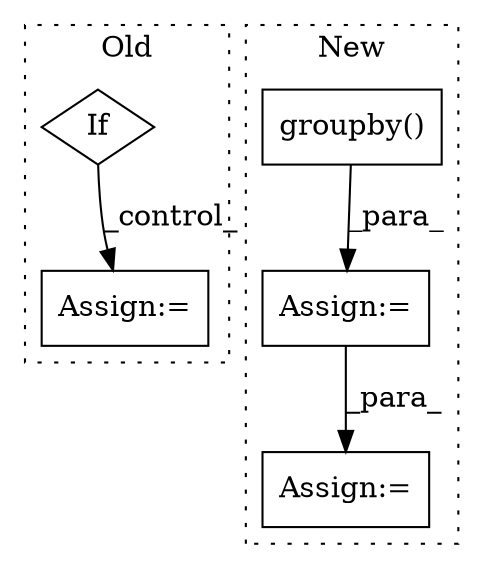 digraph G {
subgraph cluster0 {
1 [label="If" a="96" s="3260" l="3" shape="diamond"];
3 [label="Assign:=" a="68" s="3845" l="3" shape="box"];
label = "Old";
style="dotted";
}
subgraph cluster1 {
2 [label="groupby()" a="75" s="3884,3930" l="12,1" shape="box"];
4 [label="Assign:=" a="68" s="4041" l="3" shape="box"];
5 [label="Assign:=" a="68" s="3881" l="3" shape="box"];
label = "New";
style="dotted";
}
1 -> 3 [label="_control_"];
2 -> 5 [label="_para_"];
5 -> 4 [label="_para_"];
}